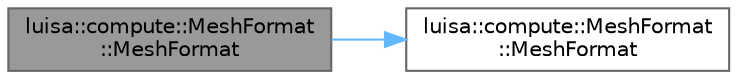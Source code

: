 digraph "luisa::compute::MeshFormat::MeshFormat"
{
 // LATEX_PDF_SIZE
  bgcolor="transparent";
  edge [fontname=Helvetica,fontsize=10,labelfontname=Helvetica,labelfontsize=10];
  node [fontname=Helvetica,fontsize=10,shape=box,height=0.2,width=0.4];
  rankdir="LR";
  Node1 [id="Node000001",label="luisa::compute::MeshFormat\l::MeshFormat",height=0.2,width=0.4,color="gray40", fillcolor="grey60", style="filled", fontcolor="black",tooltip=" "];
  Node1 -> Node2 [id="edge1_Node000001_Node000002",color="steelblue1",style="solid",tooltip=" "];
  Node2 [id="Node000002",label="luisa::compute::MeshFormat\l::MeshFormat",height=0.2,width=0.4,color="grey40", fillcolor="white", style="filled",URL="$classluisa_1_1compute_1_1_mesh_format.html#a385d72a3edbec4462e99dcc8225884aa",tooltip=" "];
}
